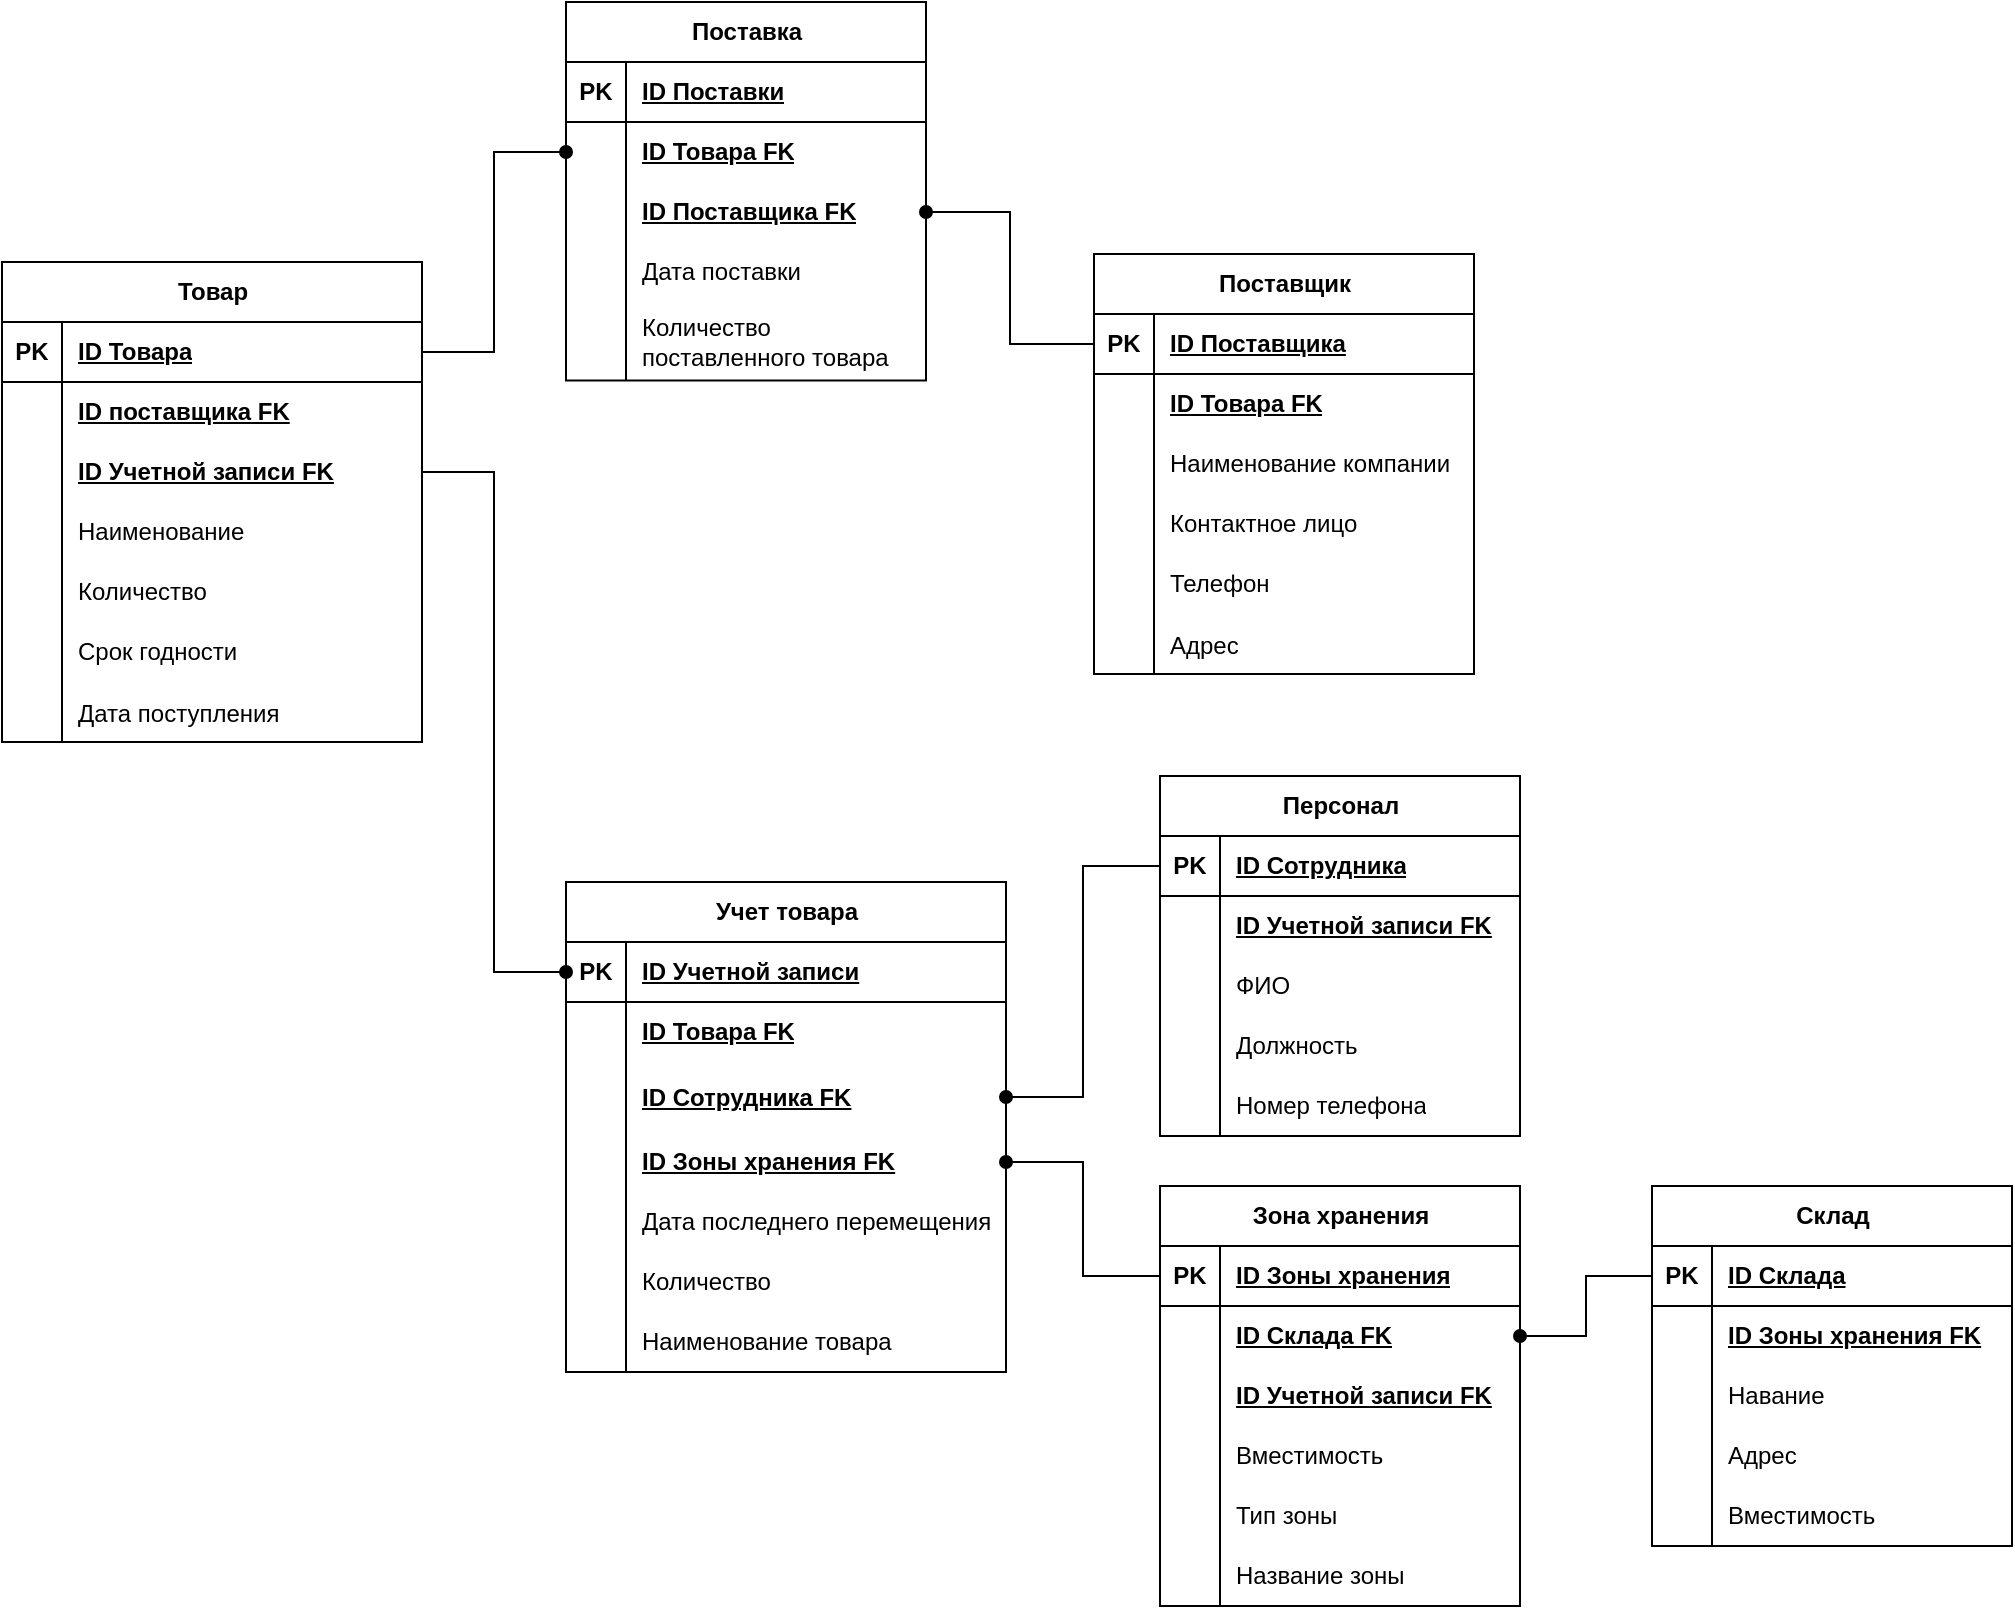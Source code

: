 <mxfile version="26.1.1">
  <diagram id="4rOvTQH0u6BPUnANRalw" name="Страница — 1">
    <mxGraphModel dx="1900" dy="836" grid="0" gridSize="10" guides="1" tooltips="1" connect="1" arrows="1" fold="1" page="0" pageScale="1" pageWidth="827" pageHeight="1169" math="0" shadow="0">
      <root>
        <mxCell id="0" />
        <mxCell id="1" parent="0" />
        <mxCell id="4ze8KFSD8Fl4LCNcnlI2-1" value="Товар" style="shape=table;startSize=30;container=1;collapsible=1;childLayout=tableLayout;fixedRows=1;rowLines=0;fontStyle=1;align=center;resizeLast=1;html=1;" parent="1" vertex="1">
          <mxGeometry x="-80" y="260" width="210" height="240" as="geometry">
            <mxRectangle x="80" y="290" width="70" height="30" as="alternateBounds" />
          </mxGeometry>
        </mxCell>
        <mxCell id="4ze8KFSD8Fl4LCNcnlI2-2" value="" style="shape=tableRow;horizontal=0;startSize=0;swimlaneHead=0;swimlaneBody=0;fillColor=none;collapsible=0;dropTarget=0;points=[[0,0.5],[1,0.5]];portConstraint=eastwest;top=0;left=0;right=0;bottom=1;" parent="4ze8KFSD8Fl4LCNcnlI2-1" vertex="1">
          <mxGeometry y="30" width="210" height="30" as="geometry" />
        </mxCell>
        <mxCell id="4ze8KFSD8Fl4LCNcnlI2-3" value="PK" style="shape=partialRectangle;connectable=0;fillColor=none;top=0;left=0;bottom=0;right=0;fontStyle=1;overflow=hidden;whiteSpace=wrap;html=1;" parent="4ze8KFSD8Fl4LCNcnlI2-2" vertex="1">
          <mxGeometry width="30" height="30" as="geometry">
            <mxRectangle width="30" height="30" as="alternateBounds" />
          </mxGeometry>
        </mxCell>
        <mxCell id="4ze8KFSD8Fl4LCNcnlI2-4" value="ID Товара" style="shape=partialRectangle;connectable=0;fillColor=none;top=0;left=0;bottom=0;right=0;align=left;spacingLeft=6;fontStyle=5;overflow=hidden;whiteSpace=wrap;html=1;" parent="4ze8KFSD8Fl4LCNcnlI2-2" vertex="1">
          <mxGeometry x="30" width="180" height="30" as="geometry">
            <mxRectangle width="180" height="30" as="alternateBounds" />
          </mxGeometry>
        </mxCell>
        <mxCell id="4ze8KFSD8Fl4LCNcnlI2-24" value="" style="shape=tableRow;horizontal=0;startSize=0;swimlaneHead=0;swimlaneBody=0;fillColor=none;collapsible=0;dropTarget=0;points=[[0,0.5],[1,0.5]];portConstraint=eastwest;top=0;left=0;right=0;bottom=0;" parent="4ze8KFSD8Fl4LCNcnlI2-1" vertex="1">
          <mxGeometry y="60" width="210" height="30" as="geometry" />
        </mxCell>
        <mxCell id="4ze8KFSD8Fl4LCNcnlI2-25" value="" style="shape=partialRectangle;connectable=0;fillColor=none;top=0;left=0;bottom=0;right=0;fontStyle=0;overflow=hidden;whiteSpace=wrap;html=1;" parent="4ze8KFSD8Fl4LCNcnlI2-24" vertex="1">
          <mxGeometry width="30" height="30" as="geometry">
            <mxRectangle width="30" height="30" as="alternateBounds" />
          </mxGeometry>
        </mxCell>
        <mxCell id="4ze8KFSD8Fl4LCNcnlI2-26" value="&lt;b&gt;&lt;u&gt;ID поставщика FK&lt;/u&gt;&lt;/b&gt;" style="shape=partialRectangle;connectable=0;fillColor=none;top=0;left=0;bottom=0;right=0;align=left;spacingLeft=6;fontStyle=0;overflow=hidden;whiteSpace=wrap;html=1;" parent="4ze8KFSD8Fl4LCNcnlI2-24" vertex="1">
          <mxGeometry x="30" width="180" height="30" as="geometry">
            <mxRectangle width="180" height="30" as="alternateBounds" />
          </mxGeometry>
        </mxCell>
        <mxCell id="4ze8KFSD8Fl4LCNcnlI2-56" value="" style="shape=tableRow;horizontal=0;startSize=0;swimlaneHead=0;swimlaneBody=0;fillColor=none;collapsible=0;dropTarget=0;points=[[0,0.5],[1,0.5]];portConstraint=eastwest;top=0;left=0;right=0;bottom=0;" parent="4ze8KFSD8Fl4LCNcnlI2-1" vertex="1">
          <mxGeometry y="90" width="210" height="30" as="geometry" />
        </mxCell>
        <mxCell id="4ze8KFSD8Fl4LCNcnlI2-57" value="" style="shape=partialRectangle;connectable=0;fillColor=none;top=0;left=0;bottom=0;right=0;fontStyle=0;overflow=hidden;whiteSpace=wrap;html=1;" parent="4ze8KFSD8Fl4LCNcnlI2-56" vertex="1">
          <mxGeometry width="30" height="30" as="geometry">
            <mxRectangle width="30" height="30" as="alternateBounds" />
          </mxGeometry>
        </mxCell>
        <mxCell id="4ze8KFSD8Fl4LCNcnlI2-58" value="&lt;b&gt;&lt;u&gt;ID Учетной записи FK&lt;/u&gt;&lt;/b&gt;" style="shape=partialRectangle;connectable=0;fillColor=none;top=0;left=0;bottom=0;right=0;align=left;spacingLeft=6;fontStyle=0;overflow=hidden;whiteSpace=wrap;html=1;" parent="4ze8KFSD8Fl4LCNcnlI2-56" vertex="1">
          <mxGeometry x="30" width="180" height="30" as="geometry">
            <mxRectangle width="180" height="30" as="alternateBounds" />
          </mxGeometry>
        </mxCell>
        <mxCell id="4ze8KFSD8Fl4LCNcnlI2-5" value="" style="shape=tableRow;horizontal=0;startSize=0;swimlaneHead=0;swimlaneBody=0;fillColor=none;collapsible=0;dropTarget=0;points=[[0,0.5],[1,0.5]];portConstraint=eastwest;top=0;left=0;right=0;bottom=0;" parent="4ze8KFSD8Fl4LCNcnlI2-1" vertex="1">
          <mxGeometry y="120" width="210" height="30" as="geometry" />
        </mxCell>
        <mxCell id="4ze8KFSD8Fl4LCNcnlI2-6" value="" style="shape=partialRectangle;connectable=0;fillColor=none;top=0;left=0;bottom=0;right=0;editable=1;overflow=hidden;whiteSpace=wrap;html=1;" parent="4ze8KFSD8Fl4LCNcnlI2-5" vertex="1">
          <mxGeometry width="30" height="30" as="geometry">
            <mxRectangle width="30" height="30" as="alternateBounds" />
          </mxGeometry>
        </mxCell>
        <mxCell id="4ze8KFSD8Fl4LCNcnlI2-7" value="Наименование" style="shape=partialRectangle;connectable=0;fillColor=none;top=0;left=0;bottom=0;right=0;align=left;spacingLeft=6;overflow=hidden;whiteSpace=wrap;html=1;" parent="4ze8KFSD8Fl4LCNcnlI2-5" vertex="1">
          <mxGeometry x="30" width="180" height="30" as="geometry">
            <mxRectangle width="180" height="30" as="alternateBounds" />
          </mxGeometry>
        </mxCell>
        <mxCell id="4ze8KFSD8Fl4LCNcnlI2-8" value="" style="shape=tableRow;horizontal=0;startSize=0;swimlaneHead=0;swimlaneBody=0;fillColor=none;collapsible=0;dropTarget=0;points=[[0,0.5],[1,0.5]];portConstraint=eastwest;top=0;left=0;right=0;bottom=0;" parent="4ze8KFSD8Fl4LCNcnlI2-1" vertex="1">
          <mxGeometry y="150" width="210" height="30" as="geometry" />
        </mxCell>
        <mxCell id="4ze8KFSD8Fl4LCNcnlI2-9" value="" style="shape=partialRectangle;connectable=0;fillColor=none;top=0;left=0;bottom=0;right=0;editable=1;overflow=hidden;whiteSpace=wrap;html=1;" parent="4ze8KFSD8Fl4LCNcnlI2-8" vertex="1">
          <mxGeometry width="30" height="30" as="geometry">
            <mxRectangle width="30" height="30" as="alternateBounds" />
          </mxGeometry>
        </mxCell>
        <mxCell id="4ze8KFSD8Fl4LCNcnlI2-10" value="Количество" style="shape=partialRectangle;connectable=0;fillColor=none;top=0;left=0;bottom=0;right=0;align=left;spacingLeft=6;overflow=hidden;whiteSpace=wrap;html=1;" parent="4ze8KFSD8Fl4LCNcnlI2-8" vertex="1">
          <mxGeometry x="30" width="180" height="30" as="geometry">
            <mxRectangle width="180" height="30" as="alternateBounds" />
          </mxGeometry>
        </mxCell>
        <mxCell id="4ze8KFSD8Fl4LCNcnlI2-11" value="" style="shape=tableRow;horizontal=0;startSize=0;swimlaneHead=0;swimlaneBody=0;fillColor=none;collapsible=0;dropTarget=0;points=[[0,0.5],[1,0.5]];portConstraint=eastwest;top=0;left=0;right=0;bottom=0;" parent="4ze8KFSD8Fl4LCNcnlI2-1" vertex="1">
          <mxGeometry y="180" width="210" height="30" as="geometry" />
        </mxCell>
        <mxCell id="4ze8KFSD8Fl4LCNcnlI2-12" value="" style="shape=partialRectangle;connectable=0;fillColor=none;top=0;left=0;bottom=0;right=0;editable=1;overflow=hidden;whiteSpace=wrap;html=1;" parent="4ze8KFSD8Fl4LCNcnlI2-11" vertex="1">
          <mxGeometry width="30" height="30" as="geometry">
            <mxRectangle width="30" height="30" as="alternateBounds" />
          </mxGeometry>
        </mxCell>
        <mxCell id="4ze8KFSD8Fl4LCNcnlI2-13" value="Срок годности" style="shape=partialRectangle;connectable=0;fillColor=none;top=0;left=0;bottom=0;right=0;align=left;spacingLeft=6;overflow=hidden;whiteSpace=wrap;html=1;" parent="4ze8KFSD8Fl4LCNcnlI2-11" vertex="1">
          <mxGeometry x="30" width="180" height="30" as="geometry">
            <mxRectangle width="180" height="30" as="alternateBounds" />
          </mxGeometry>
        </mxCell>
        <mxCell id="4ze8KFSD8Fl4LCNcnlI2-15" value="" style="shape=tableRow;horizontal=0;startSize=0;swimlaneHead=0;swimlaneBody=0;fillColor=none;collapsible=0;dropTarget=0;points=[[0,0.5],[1,0.5]];portConstraint=eastwest;top=0;left=0;right=0;bottom=0;" parent="4ze8KFSD8Fl4LCNcnlI2-1" vertex="1">
          <mxGeometry y="210" width="210" height="30" as="geometry" />
        </mxCell>
        <mxCell id="4ze8KFSD8Fl4LCNcnlI2-16" value="" style="shape=partialRectangle;connectable=0;fillColor=none;top=0;left=0;bottom=0;right=0;editable=1;overflow=hidden;" parent="4ze8KFSD8Fl4LCNcnlI2-15" vertex="1">
          <mxGeometry width="30" height="30" as="geometry">
            <mxRectangle width="30" height="30" as="alternateBounds" />
          </mxGeometry>
        </mxCell>
        <mxCell id="4ze8KFSD8Fl4LCNcnlI2-17" value="Дата поступления" style="shape=partialRectangle;connectable=0;fillColor=none;top=0;left=0;bottom=0;right=0;align=left;spacingLeft=6;overflow=hidden;" parent="4ze8KFSD8Fl4LCNcnlI2-15" vertex="1">
          <mxGeometry x="30" width="180" height="30" as="geometry">
            <mxRectangle width="180" height="30" as="alternateBounds" />
          </mxGeometry>
        </mxCell>
        <mxCell id="4ze8KFSD8Fl4LCNcnlI2-27" value="Поставщик" style="shape=table;startSize=30;container=1;collapsible=1;childLayout=tableLayout;fixedRows=1;rowLines=0;fontStyle=1;align=center;resizeLast=1;html=1;" parent="1" vertex="1">
          <mxGeometry x="466" y="256" width="190" height="210" as="geometry" />
        </mxCell>
        <mxCell id="4ze8KFSD8Fl4LCNcnlI2-28" value="" style="shape=tableRow;horizontal=0;startSize=0;swimlaneHead=0;swimlaneBody=0;fillColor=none;collapsible=0;dropTarget=0;points=[[0,0.5],[1,0.5]];portConstraint=eastwest;top=0;left=0;right=0;bottom=1;" parent="4ze8KFSD8Fl4LCNcnlI2-27" vertex="1">
          <mxGeometry y="30" width="190" height="30" as="geometry" />
        </mxCell>
        <mxCell id="4ze8KFSD8Fl4LCNcnlI2-29" value="PK" style="shape=partialRectangle;connectable=0;fillColor=none;top=0;left=0;bottom=0;right=0;fontStyle=1;overflow=hidden;whiteSpace=wrap;html=1;" parent="4ze8KFSD8Fl4LCNcnlI2-28" vertex="1">
          <mxGeometry width="30" height="30" as="geometry">
            <mxRectangle width="30" height="30" as="alternateBounds" />
          </mxGeometry>
        </mxCell>
        <mxCell id="4ze8KFSD8Fl4LCNcnlI2-30" value="ID Поставщика" style="shape=partialRectangle;connectable=0;fillColor=none;top=0;left=0;bottom=0;right=0;align=left;spacingLeft=6;fontStyle=5;overflow=hidden;whiteSpace=wrap;html=1;" parent="4ze8KFSD8Fl4LCNcnlI2-28" vertex="1">
          <mxGeometry x="30" width="160" height="30" as="geometry">
            <mxRectangle width="160" height="30" as="alternateBounds" />
          </mxGeometry>
        </mxCell>
        <mxCell id="4ze8KFSD8Fl4LCNcnlI2-59" value="" style="shape=tableRow;horizontal=0;startSize=0;swimlaneHead=0;swimlaneBody=0;fillColor=none;collapsible=0;dropTarget=0;points=[[0,0.5],[1,0.5]];portConstraint=eastwest;top=0;left=0;right=0;bottom=0;" parent="4ze8KFSD8Fl4LCNcnlI2-27" vertex="1">
          <mxGeometry y="60" width="190" height="30" as="geometry" />
        </mxCell>
        <mxCell id="4ze8KFSD8Fl4LCNcnlI2-60" value="" style="shape=partialRectangle;connectable=0;fillColor=none;top=0;left=0;bottom=0;right=0;fontStyle=0;overflow=hidden;whiteSpace=wrap;html=1;" parent="4ze8KFSD8Fl4LCNcnlI2-59" vertex="1">
          <mxGeometry width="30" height="30" as="geometry">
            <mxRectangle width="30" height="30" as="alternateBounds" />
          </mxGeometry>
        </mxCell>
        <mxCell id="4ze8KFSD8Fl4LCNcnlI2-61" value="&lt;b&gt;&lt;u&gt;ID Товара&amp;nbsp;FK&lt;/u&gt;&lt;/b&gt;" style="shape=partialRectangle;connectable=0;fillColor=none;top=0;left=0;bottom=0;right=0;align=left;spacingLeft=6;fontStyle=0;overflow=hidden;whiteSpace=wrap;html=1;" parent="4ze8KFSD8Fl4LCNcnlI2-59" vertex="1">
          <mxGeometry x="30" width="160" height="30" as="geometry">
            <mxRectangle width="160" height="30" as="alternateBounds" />
          </mxGeometry>
        </mxCell>
        <mxCell id="4ze8KFSD8Fl4LCNcnlI2-31" value="" style="shape=tableRow;horizontal=0;startSize=0;swimlaneHead=0;swimlaneBody=0;fillColor=none;collapsible=0;dropTarget=0;points=[[0,0.5],[1,0.5]];portConstraint=eastwest;top=0;left=0;right=0;bottom=0;" parent="4ze8KFSD8Fl4LCNcnlI2-27" vertex="1">
          <mxGeometry y="90" width="190" height="30" as="geometry" />
        </mxCell>
        <mxCell id="4ze8KFSD8Fl4LCNcnlI2-32" value="" style="shape=partialRectangle;connectable=0;fillColor=none;top=0;left=0;bottom=0;right=0;editable=1;overflow=hidden;whiteSpace=wrap;html=1;" parent="4ze8KFSD8Fl4LCNcnlI2-31" vertex="1">
          <mxGeometry width="30" height="30" as="geometry">
            <mxRectangle width="30" height="30" as="alternateBounds" />
          </mxGeometry>
        </mxCell>
        <mxCell id="4ze8KFSD8Fl4LCNcnlI2-33" value="Наименование компании" style="shape=partialRectangle;connectable=0;fillColor=none;top=0;left=0;bottom=0;right=0;align=left;spacingLeft=6;overflow=hidden;whiteSpace=wrap;html=1;" parent="4ze8KFSD8Fl4LCNcnlI2-31" vertex="1">
          <mxGeometry x="30" width="160" height="30" as="geometry">
            <mxRectangle width="160" height="30" as="alternateBounds" />
          </mxGeometry>
        </mxCell>
        <mxCell id="4ze8KFSD8Fl4LCNcnlI2-34" value="" style="shape=tableRow;horizontal=0;startSize=0;swimlaneHead=0;swimlaneBody=0;fillColor=none;collapsible=0;dropTarget=0;points=[[0,0.5],[1,0.5]];portConstraint=eastwest;top=0;left=0;right=0;bottom=0;" parent="4ze8KFSD8Fl4LCNcnlI2-27" vertex="1">
          <mxGeometry y="120" width="190" height="30" as="geometry" />
        </mxCell>
        <mxCell id="4ze8KFSD8Fl4LCNcnlI2-35" value="" style="shape=partialRectangle;connectable=0;fillColor=none;top=0;left=0;bottom=0;right=0;editable=1;overflow=hidden;whiteSpace=wrap;html=1;" parent="4ze8KFSD8Fl4LCNcnlI2-34" vertex="1">
          <mxGeometry width="30" height="30" as="geometry">
            <mxRectangle width="30" height="30" as="alternateBounds" />
          </mxGeometry>
        </mxCell>
        <mxCell id="4ze8KFSD8Fl4LCNcnlI2-36" value="Контактное лицо" style="shape=partialRectangle;connectable=0;fillColor=none;top=0;left=0;bottom=0;right=0;align=left;spacingLeft=6;overflow=hidden;whiteSpace=wrap;html=1;" parent="4ze8KFSD8Fl4LCNcnlI2-34" vertex="1">
          <mxGeometry x="30" width="160" height="30" as="geometry">
            <mxRectangle width="160" height="30" as="alternateBounds" />
          </mxGeometry>
        </mxCell>
        <mxCell id="4ze8KFSD8Fl4LCNcnlI2-37" value="" style="shape=tableRow;horizontal=0;startSize=0;swimlaneHead=0;swimlaneBody=0;fillColor=none;collapsible=0;dropTarget=0;points=[[0,0.5],[1,0.5]];portConstraint=eastwest;top=0;left=0;right=0;bottom=0;" parent="4ze8KFSD8Fl4LCNcnlI2-27" vertex="1">
          <mxGeometry y="150" width="190" height="30" as="geometry" />
        </mxCell>
        <mxCell id="4ze8KFSD8Fl4LCNcnlI2-38" value="" style="shape=partialRectangle;connectable=0;fillColor=none;top=0;left=0;bottom=0;right=0;editable=1;overflow=hidden;whiteSpace=wrap;html=1;" parent="4ze8KFSD8Fl4LCNcnlI2-37" vertex="1">
          <mxGeometry width="30" height="30" as="geometry">
            <mxRectangle width="30" height="30" as="alternateBounds" />
          </mxGeometry>
        </mxCell>
        <mxCell id="4ze8KFSD8Fl4LCNcnlI2-39" value="Телефон" style="shape=partialRectangle;connectable=0;fillColor=none;top=0;left=0;bottom=0;right=0;align=left;spacingLeft=6;overflow=hidden;whiteSpace=wrap;html=1;" parent="4ze8KFSD8Fl4LCNcnlI2-37" vertex="1">
          <mxGeometry x="30" width="160" height="30" as="geometry">
            <mxRectangle width="160" height="30" as="alternateBounds" />
          </mxGeometry>
        </mxCell>
        <mxCell id="4ze8KFSD8Fl4LCNcnlI2-40" value="" style="shape=tableRow;horizontal=0;startSize=0;swimlaneHead=0;swimlaneBody=0;fillColor=none;collapsible=0;dropTarget=0;points=[[0,0.5],[1,0.5]];portConstraint=eastwest;top=0;left=0;right=0;bottom=0;" parent="4ze8KFSD8Fl4LCNcnlI2-27" vertex="1">
          <mxGeometry y="180" width="190" height="30" as="geometry" />
        </mxCell>
        <mxCell id="4ze8KFSD8Fl4LCNcnlI2-41" value="" style="shape=partialRectangle;connectable=0;fillColor=none;top=0;left=0;bottom=0;right=0;editable=1;overflow=hidden;" parent="4ze8KFSD8Fl4LCNcnlI2-40" vertex="1">
          <mxGeometry width="30" height="30" as="geometry">
            <mxRectangle width="30" height="30" as="alternateBounds" />
          </mxGeometry>
        </mxCell>
        <mxCell id="4ze8KFSD8Fl4LCNcnlI2-42" value="Адрес" style="shape=partialRectangle;connectable=0;fillColor=none;top=0;left=0;bottom=0;right=0;align=left;spacingLeft=6;overflow=hidden;" parent="4ze8KFSD8Fl4LCNcnlI2-40" vertex="1">
          <mxGeometry x="30" width="160" height="30" as="geometry">
            <mxRectangle width="160" height="30" as="alternateBounds" />
          </mxGeometry>
        </mxCell>
        <mxCell id="4ze8KFSD8Fl4LCNcnlI2-43" value="Учет товара" style="shape=table;startSize=30;container=1;collapsible=1;childLayout=tableLayout;fixedRows=1;rowLines=0;fontStyle=1;align=center;resizeLast=1;html=1;" parent="1" vertex="1">
          <mxGeometry x="202" y="570" width="220" height="245" as="geometry" />
        </mxCell>
        <mxCell id="4ze8KFSD8Fl4LCNcnlI2-44" value="" style="shape=tableRow;horizontal=0;startSize=0;swimlaneHead=0;swimlaneBody=0;fillColor=none;collapsible=0;dropTarget=0;points=[[0,0.5],[1,0.5]];portConstraint=eastwest;top=0;left=0;right=0;bottom=1;" parent="4ze8KFSD8Fl4LCNcnlI2-43" vertex="1">
          <mxGeometry y="30" width="220" height="30" as="geometry" />
        </mxCell>
        <mxCell id="4ze8KFSD8Fl4LCNcnlI2-45" value="PK" style="shape=partialRectangle;connectable=0;fillColor=none;top=0;left=0;bottom=0;right=0;fontStyle=1;overflow=hidden;whiteSpace=wrap;html=1;" parent="4ze8KFSD8Fl4LCNcnlI2-44" vertex="1">
          <mxGeometry width="30" height="30" as="geometry">
            <mxRectangle width="30" height="30" as="alternateBounds" />
          </mxGeometry>
        </mxCell>
        <mxCell id="4ze8KFSD8Fl4LCNcnlI2-46" value="ID Учетной записи" style="shape=partialRectangle;connectable=0;fillColor=none;top=0;left=0;bottom=0;right=0;align=left;spacingLeft=6;fontStyle=5;overflow=hidden;whiteSpace=wrap;html=1;" parent="4ze8KFSD8Fl4LCNcnlI2-44" vertex="1">
          <mxGeometry x="30" width="190" height="30" as="geometry">
            <mxRectangle width="190" height="30" as="alternateBounds" />
          </mxGeometry>
        </mxCell>
        <mxCell id="4ze8KFSD8Fl4LCNcnlI2-62" value="" style="shape=tableRow;horizontal=0;startSize=0;swimlaneHead=0;swimlaneBody=0;fillColor=none;collapsible=0;dropTarget=0;points=[[0,0.5],[1,0.5]];portConstraint=eastwest;top=0;left=0;right=0;bottom=0;" parent="4ze8KFSD8Fl4LCNcnlI2-43" vertex="1">
          <mxGeometry y="60" width="220" height="30" as="geometry" />
        </mxCell>
        <mxCell id="4ze8KFSD8Fl4LCNcnlI2-63" value="" style="shape=partialRectangle;connectable=0;fillColor=none;top=0;left=0;bottom=0;right=0;fontStyle=0;overflow=hidden;whiteSpace=wrap;html=1;" parent="4ze8KFSD8Fl4LCNcnlI2-62" vertex="1">
          <mxGeometry width="30" height="30" as="geometry">
            <mxRectangle width="30" height="30" as="alternateBounds" />
          </mxGeometry>
        </mxCell>
        <mxCell id="4ze8KFSD8Fl4LCNcnlI2-64" value="&lt;b&gt;&lt;u&gt;ID Товара&amp;nbsp;FK&lt;/u&gt;&lt;/b&gt;" style="shape=partialRectangle;connectable=0;fillColor=none;top=0;left=0;bottom=0;right=0;align=left;spacingLeft=6;fontStyle=0;overflow=hidden;whiteSpace=wrap;html=1;" parent="4ze8KFSD8Fl4LCNcnlI2-62" vertex="1">
          <mxGeometry x="30" width="190" height="30" as="geometry">
            <mxRectangle width="190" height="30" as="alternateBounds" />
          </mxGeometry>
        </mxCell>
        <mxCell id="4ze8KFSD8Fl4LCNcnlI2-65" value="" style="shape=tableRow;horizontal=0;startSize=0;swimlaneHead=0;swimlaneBody=0;fillColor=none;collapsible=0;dropTarget=0;points=[[0,0.5],[1,0.5]];portConstraint=eastwest;top=0;left=0;right=0;bottom=0;" parent="4ze8KFSD8Fl4LCNcnlI2-43" vertex="1">
          <mxGeometry y="90" width="220" height="35" as="geometry" />
        </mxCell>
        <mxCell id="4ze8KFSD8Fl4LCNcnlI2-66" value="" style="shape=partialRectangle;connectable=0;fillColor=none;top=0;left=0;bottom=0;right=0;fontStyle=0;overflow=hidden;whiteSpace=wrap;html=1;" parent="4ze8KFSD8Fl4LCNcnlI2-65" vertex="1">
          <mxGeometry width="30" height="35" as="geometry">
            <mxRectangle width="30" height="35" as="alternateBounds" />
          </mxGeometry>
        </mxCell>
        <mxCell id="4ze8KFSD8Fl4LCNcnlI2-67" value="&lt;b&gt;&lt;u&gt;ID Сотрудника&amp;nbsp;FK&lt;/u&gt;&lt;/b&gt;" style="shape=partialRectangle;connectable=0;fillColor=none;top=0;left=0;bottom=0;right=0;align=left;spacingLeft=6;fontStyle=0;overflow=hidden;whiteSpace=wrap;html=1;" parent="4ze8KFSD8Fl4LCNcnlI2-65" vertex="1">
          <mxGeometry x="30" width="190" height="35" as="geometry">
            <mxRectangle width="190" height="35" as="alternateBounds" />
          </mxGeometry>
        </mxCell>
        <mxCell id="4ze8KFSD8Fl4LCNcnlI2-68" value="" style="shape=tableRow;horizontal=0;startSize=0;swimlaneHead=0;swimlaneBody=0;fillColor=none;collapsible=0;dropTarget=0;points=[[0,0.5],[1,0.5]];portConstraint=eastwest;top=0;left=0;right=0;bottom=0;" parent="4ze8KFSD8Fl4LCNcnlI2-43" vertex="1">
          <mxGeometry y="125" width="220" height="30" as="geometry" />
        </mxCell>
        <mxCell id="4ze8KFSD8Fl4LCNcnlI2-69" value="" style="shape=partialRectangle;connectable=0;fillColor=none;top=0;left=0;bottom=0;right=0;fontStyle=0;overflow=hidden;whiteSpace=wrap;html=1;" parent="4ze8KFSD8Fl4LCNcnlI2-68" vertex="1">
          <mxGeometry width="30" height="30" as="geometry">
            <mxRectangle width="30" height="30" as="alternateBounds" />
          </mxGeometry>
        </mxCell>
        <mxCell id="4ze8KFSD8Fl4LCNcnlI2-70" value="&lt;b&gt;&lt;u&gt;ID Зоны хранения&amp;nbsp;FK&lt;/u&gt;&lt;/b&gt;" style="shape=partialRectangle;connectable=0;fillColor=none;top=0;left=0;bottom=0;right=0;align=left;spacingLeft=6;fontStyle=0;overflow=hidden;whiteSpace=wrap;html=1;" parent="4ze8KFSD8Fl4LCNcnlI2-68" vertex="1">
          <mxGeometry x="30" width="190" height="30" as="geometry">
            <mxRectangle width="190" height="30" as="alternateBounds" />
          </mxGeometry>
        </mxCell>
        <mxCell id="4ze8KFSD8Fl4LCNcnlI2-47" value="" style="shape=tableRow;horizontal=0;startSize=0;swimlaneHead=0;swimlaneBody=0;fillColor=none;collapsible=0;dropTarget=0;points=[[0,0.5],[1,0.5]];portConstraint=eastwest;top=0;left=0;right=0;bottom=0;" parent="4ze8KFSD8Fl4LCNcnlI2-43" vertex="1">
          <mxGeometry y="155" width="220" height="30" as="geometry" />
        </mxCell>
        <mxCell id="4ze8KFSD8Fl4LCNcnlI2-48" value="" style="shape=partialRectangle;connectable=0;fillColor=none;top=0;left=0;bottom=0;right=0;editable=1;overflow=hidden;whiteSpace=wrap;html=1;" parent="4ze8KFSD8Fl4LCNcnlI2-47" vertex="1">
          <mxGeometry width="30" height="30" as="geometry">
            <mxRectangle width="30" height="30" as="alternateBounds" />
          </mxGeometry>
        </mxCell>
        <mxCell id="4ze8KFSD8Fl4LCNcnlI2-49" value="Дата последнего перемещения" style="shape=partialRectangle;connectable=0;fillColor=none;top=0;left=0;bottom=0;right=0;align=left;spacingLeft=6;overflow=hidden;whiteSpace=wrap;html=1;" parent="4ze8KFSD8Fl4LCNcnlI2-47" vertex="1">
          <mxGeometry x="30" width="190" height="30" as="geometry">
            <mxRectangle width="190" height="30" as="alternateBounds" />
          </mxGeometry>
        </mxCell>
        <mxCell id="4ze8KFSD8Fl4LCNcnlI2-50" value="" style="shape=tableRow;horizontal=0;startSize=0;swimlaneHead=0;swimlaneBody=0;fillColor=none;collapsible=0;dropTarget=0;points=[[0,0.5],[1,0.5]];portConstraint=eastwest;top=0;left=0;right=0;bottom=0;" parent="4ze8KFSD8Fl4LCNcnlI2-43" vertex="1">
          <mxGeometry y="185" width="220" height="30" as="geometry" />
        </mxCell>
        <mxCell id="4ze8KFSD8Fl4LCNcnlI2-51" value="" style="shape=partialRectangle;connectable=0;fillColor=none;top=0;left=0;bottom=0;right=0;editable=1;overflow=hidden;whiteSpace=wrap;html=1;" parent="4ze8KFSD8Fl4LCNcnlI2-50" vertex="1">
          <mxGeometry width="30" height="30" as="geometry">
            <mxRectangle width="30" height="30" as="alternateBounds" />
          </mxGeometry>
        </mxCell>
        <mxCell id="4ze8KFSD8Fl4LCNcnlI2-52" value="Количество" style="shape=partialRectangle;connectable=0;fillColor=none;top=0;left=0;bottom=0;right=0;align=left;spacingLeft=6;overflow=hidden;whiteSpace=wrap;html=1;" parent="4ze8KFSD8Fl4LCNcnlI2-50" vertex="1">
          <mxGeometry x="30" width="190" height="30" as="geometry">
            <mxRectangle width="190" height="30" as="alternateBounds" />
          </mxGeometry>
        </mxCell>
        <mxCell id="4ze8KFSD8Fl4LCNcnlI2-53" value="" style="shape=tableRow;horizontal=0;startSize=0;swimlaneHead=0;swimlaneBody=0;fillColor=none;collapsible=0;dropTarget=0;points=[[0,0.5],[1,0.5]];portConstraint=eastwest;top=0;left=0;right=0;bottom=0;" parent="4ze8KFSD8Fl4LCNcnlI2-43" vertex="1">
          <mxGeometry y="215" width="220" height="30" as="geometry" />
        </mxCell>
        <mxCell id="4ze8KFSD8Fl4LCNcnlI2-54" value="" style="shape=partialRectangle;connectable=0;fillColor=none;top=0;left=0;bottom=0;right=0;editable=1;overflow=hidden;whiteSpace=wrap;html=1;" parent="4ze8KFSD8Fl4LCNcnlI2-53" vertex="1">
          <mxGeometry width="30" height="30" as="geometry">
            <mxRectangle width="30" height="30" as="alternateBounds" />
          </mxGeometry>
        </mxCell>
        <mxCell id="4ze8KFSD8Fl4LCNcnlI2-55" value="Наименование товара" style="shape=partialRectangle;connectable=0;fillColor=none;top=0;left=0;bottom=0;right=0;align=left;spacingLeft=6;overflow=hidden;whiteSpace=wrap;html=1;" parent="4ze8KFSD8Fl4LCNcnlI2-53" vertex="1">
          <mxGeometry x="30" width="190" height="30" as="geometry">
            <mxRectangle width="190" height="30" as="alternateBounds" />
          </mxGeometry>
        </mxCell>
        <mxCell id="4ze8KFSD8Fl4LCNcnlI2-71" value="Персонал" style="shape=table;startSize=30;container=1;collapsible=1;childLayout=tableLayout;fixedRows=1;rowLines=0;fontStyle=1;align=center;resizeLast=1;html=1;" parent="1" vertex="1">
          <mxGeometry x="499" y="517" width="180" height="180" as="geometry" />
        </mxCell>
        <mxCell id="4ze8KFSD8Fl4LCNcnlI2-72" value="" style="shape=tableRow;horizontal=0;startSize=0;swimlaneHead=0;swimlaneBody=0;fillColor=none;collapsible=0;dropTarget=0;points=[[0,0.5],[1,0.5]];portConstraint=eastwest;top=0;left=0;right=0;bottom=1;" parent="4ze8KFSD8Fl4LCNcnlI2-71" vertex="1">
          <mxGeometry y="30" width="180" height="30" as="geometry" />
        </mxCell>
        <mxCell id="4ze8KFSD8Fl4LCNcnlI2-73" value="PK" style="shape=partialRectangle;connectable=0;fillColor=none;top=0;left=0;bottom=0;right=0;fontStyle=1;overflow=hidden;whiteSpace=wrap;html=1;" parent="4ze8KFSD8Fl4LCNcnlI2-72" vertex="1">
          <mxGeometry width="30" height="30" as="geometry">
            <mxRectangle width="30" height="30" as="alternateBounds" />
          </mxGeometry>
        </mxCell>
        <mxCell id="4ze8KFSD8Fl4LCNcnlI2-74" value="ID Сотрудника" style="shape=partialRectangle;connectable=0;fillColor=none;top=0;left=0;bottom=0;right=0;align=left;spacingLeft=6;fontStyle=5;overflow=hidden;whiteSpace=wrap;html=1;" parent="4ze8KFSD8Fl4LCNcnlI2-72" vertex="1">
          <mxGeometry x="30" width="150" height="30" as="geometry">
            <mxRectangle width="150" height="30" as="alternateBounds" />
          </mxGeometry>
        </mxCell>
        <mxCell id="4ze8KFSD8Fl4LCNcnlI2-84" value="" style="shape=tableRow;horizontal=0;startSize=0;swimlaneHead=0;swimlaneBody=0;fillColor=none;collapsible=0;dropTarget=0;points=[[0,0.5],[1,0.5]];portConstraint=eastwest;top=0;left=0;right=0;bottom=0;" parent="4ze8KFSD8Fl4LCNcnlI2-71" vertex="1">
          <mxGeometry y="60" width="180" height="30" as="geometry" />
        </mxCell>
        <mxCell id="4ze8KFSD8Fl4LCNcnlI2-85" value="" style="shape=partialRectangle;connectable=0;fillColor=none;top=0;left=0;bottom=0;right=0;fontStyle=0;overflow=hidden;whiteSpace=wrap;html=1;" parent="4ze8KFSD8Fl4LCNcnlI2-84" vertex="1">
          <mxGeometry width="30" height="30" as="geometry">
            <mxRectangle width="30" height="30" as="alternateBounds" />
          </mxGeometry>
        </mxCell>
        <mxCell id="4ze8KFSD8Fl4LCNcnlI2-86" value="&lt;b&gt;&lt;u&gt;ID Учетной записи&amp;nbsp;FK&lt;/u&gt;&lt;/b&gt;" style="shape=partialRectangle;connectable=0;fillColor=none;top=0;left=0;bottom=0;right=0;align=left;spacingLeft=6;fontStyle=0;overflow=hidden;whiteSpace=wrap;html=1;" parent="4ze8KFSD8Fl4LCNcnlI2-84" vertex="1">
          <mxGeometry x="30" width="150" height="30" as="geometry">
            <mxRectangle width="150" height="30" as="alternateBounds" />
          </mxGeometry>
        </mxCell>
        <mxCell id="4ze8KFSD8Fl4LCNcnlI2-75" value="" style="shape=tableRow;horizontal=0;startSize=0;swimlaneHead=0;swimlaneBody=0;fillColor=none;collapsible=0;dropTarget=0;points=[[0,0.5],[1,0.5]];portConstraint=eastwest;top=0;left=0;right=0;bottom=0;" parent="4ze8KFSD8Fl4LCNcnlI2-71" vertex="1">
          <mxGeometry y="90" width="180" height="30" as="geometry" />
        </mxCell>
        <mxCell id="4ze8KFSD8Fl4LCNcnlI2-76" value="" style="shape=partialRectangle;connectable=0;fillColor=none;top=0;left=0;bottom=0;right=0;editable=1;overflow=hidden;whiteSpace=wrap;html=1;" parent="4ze8KFSD8Fl4LCNcnlI2-75" vertex="1">
          <mxGeometry width="30" height="30" as="geometry">
            <mxRectangle width="30" height="30" as="alternateBounds" />
          </mxGeometry>
        </mxCell>
        <mxCell id="4ze8KFSD8Fl4LCNcnlI2-77" value="ФИО" style="shape=partialRectangle;connectable=0;fillColor=none;top=0;left=0;bottom=0;right=0;align=left;spacingLeft=6;overflow=hidden;whiteSpace=wrap;html=1;" parent="4ze8KFSD8Fl4LCNcnlI2-75" vertex="1">
          <mxGeometry x="30" width="150" height="30" as="geometry">
            <mxRectangle width="150" height="30" as="alternateBounds" />
          </mxGeometry>
        </mxCell>
        <mxCell id="4ze8KFSD8Fl4LCNcnlI2-78" value="" style="shape=tableRow;horizontal=0;startSize=0;swimlaneHead=0;swimlaneBody=0;fillColor=none;collapsible=0;dropTarget=0;points=[[0,0.5],[1,0.5]];portConstraint=eastwest;top=0;left=0;right=0;bottom=0;" parent="4ze8KFSD8Fl4LCNcnlI2-71" vertex="1">
          <mxGeometry y="120" width="180" height="30" as="geometry" />
        </mxCell>
        <mxCell id="4ze8KFSD8Fl4LCNcnlI2-79" value="" style="shape=partialRectangle;connectable=0;fillColor=none;top=0;left=0;bottom=0;right=0;editable=1;overflow=hidden;whiteSpace=wrap;html=1;" parent="4ze8KFSD8Fl4LCNcnlI2-78" vertex="1">
          <mxGeometry width="30" height="30" as="geometry">
            <mxRectangle width="30" height="30" as="alternateBounds" />
          </mxGeometry>
        </mxCell>
        <mxCell id="4ze8KFSD8Fl4LCNcnlI2-80" value="Должность" style="shape=partialRectangle;connectable=0;fillColor=none;top=0;left=0;bottom=0;right=0;align=left;spacingLeft=6;overflow=hidden;whiteSpace=wrap;html=1;" parent="4ze8KFSD8Fl4LCNcnlI2-78" vertex="1">
          <mxGeometry x="30" width="150" height="30" as="geometry">
            <mxRectangle width="150" height="30" as="alternateBounds" />
          </mxGeometry>
        </mxCell>
        <mxCell id="4ze8KFSD8Fl4LCNcnlI2-81" value="" style="shape=tableRow;horizontal=0;startSize=0;swimlaneHead=0;swimlaneBody=0;fillColor=none;collapsible=0;dropTarget=0;points=[[0,0.5],[1,0.5]];portConstraint=eastwest;top=0;left=0;right=0;bottom=0;" parent="4ze8KFSD8Fl4LCNcnlI2-71" vertex="1">
          <mxGeometry y="150" width="180" height="30" as="geometry" />
        </mxCell>
        <mxCell id="4ze8KFSD8Fl4LCNcnlI2-82" value="" style="shape=partialRectangle;connectable=0;fillColor=none;top=0;left=0;bottom=0;right=0;editable=1;overflow=hidden;whiteSpace=wrap;html=1;" parent="4ze8KFSD8Fl4LCNcnlI2-81" vertex="1">
          <mxGeometry width="30" height="30" as="geometry">
            <mxRectangle width="30" height="30" as="alternateBounds" />
          </mxGeometry>
        </mxCell>
        <mxCell id="4ze8KFSD8Fl4LCNcnlI2-83" value="Номер телефона" style="shape=partialRectangle;connectable=0;fillColor=none;top=0;left=0;bottom=0;right=0;align=left;spacingLeft=6;overflow=hidden;whiteSpace=wrap;html=1;" parent="4ze8KFSD8Fl4LCNcnlI2-81" vertex="1">
          <mxGeometry x="30" width="150" height="30" as="geometry">
            <mxRectangle width="150" height="30" as="alternateBounds" />
          </mxGeometry>
        </mxCell>
        <mxCell id="4ze8KFSD8Fl4LCNcnlI2-87" value="Зона хранения" style="shape=table;startSize=30;container=1;collapsible=1;childLayout=tableLayout;fixedRows=1;rowLines=0;fontStyle=1;align=center;resizeLast=1;html=1;" parent="1" vertex="1">
          <mxGeometry x="499" y="722" width="180" height="210" as="geometry" />
        </mxCell>
        <mxCell id="4ze8KFSD8Fl4LCNcnlI2-88" value="" style="shape=tableRow;horizontal=0;startSize=0;swimlaneHead=0;swimlaneBody=0;fillColor=none;collapsible=0;dropTarget=0;points=[[0,0.5],[1,0.5]];portConstraint=eastwest;top=0;left=0;right=0;bottom=1;" parent="4ze8KFSD8Fl4LCNcnlI2-87" vertex="1">
          <mxGeometry y="30" width="180" height="30" as="geometry" />
        </mxCell>
        <mxCell id="4ze8KFSD8Fl4LCNcnlI2-89" value="PK" style="shape=partialRectangle;connectable=0;fillColor=none;top=0;left=0;bottom=0;right=0;fontStyle=1;overflow=hidden;whiteSpace=wrap;html=1;" parent="4ze8KFSD8Fl4LCNcnlI2-88" vertex="1">
          <mxGeometry width="30" height="30" as="geometry">
            <mxRectangle width="30" height="30" as="alternateBounds" />
          </mxGeometry>
        </mxCell>
        <mxCell id="4ze8KFSD8Fl4LCNcnlI2-90" value="ID Зоны хранения" style="shape=partialRectangle;connectable=0;fillColor=none;top=0;left=0;bottom=0;right=0;align=left;spacingLeft=6;fontStyle=5;overflow=hidden;whiteSpace=wrap;html=1;" parent="4ze8KFSD8Fl4LCNcnlI2-88" vertex="1">
          <mxGeometry x="30" width="150" height="30" as="geometry">
            <mxRectangle width="150" height="30" as="alternateBounds" />
          </mxGeometry>
        </mxCell>
        <mxCell id="4ze8KFSD8Fl4LCNcnlI2-155" value="" style="shape=tableRow;horizontal=0;startSize=0;swimlaneHead=0;swimlaneBody=0;fillColor=none;collapsible=0;dropTarget=0;points=[[0,0.5],[1,0.5]];portConstraint=eastwest;top=0;left=0;right=0;bottom=0;" parent="4ze8KFSD8Fl4LCNcnlI2-87" vertex="1">
          <mxGeometry y="60" width="180" height="30" as="geometry" />
        </mxCell>
        <mxCell id="4ze8KFSD8Fl4LCNcnlI2-156" value="" style="shape=partialRectangle;connectable=0;fillColor=none;top=0;left=0;bottom=0;right=0;fontStyle=0;overflow=hidden;whiteSpace=wrap;html=1;" parent="4ze8KFSD8Fl4LCNcnlI2-155" vertex="1">
          <mxGeometry width="30" height="30" as="geometry">
            <mxRectangle width="30" height="30" as="alternateBounds" />
          </mxGeometry>
        </mxCell>
        <mxCell id="4ze8KFSD8Fl4LCNcnlI2-157" value="&lt;b&gt;&lt;u&gt;ID Склада&amp;nbsp;FK&lt;/u&gt;&lt;/b&gt;" style="shape=partialRectangle;connectable=0;fillColor=none;top=0;left=0;bottom=0;right=0;align=left;spacingLeft=6;fontStyle=0;overflow=hidden;whiteSpace=wrap;html=1;" parent="4ze8KFSD8Fl4LCNcnlI2-155" vertex="1">
          <mxGeometry x="30" width="150" height="30" as="geometry">
            <mxRectangle width="150" height="30" as="alternateBounds" />
          </mxGeometry>
        </mxCell>
        <mxCell id="4ze8KFSD8Fl4LCNcnlI2-158" value="" style="shape=tableRow;horizontal=0;startSize=0;swimlaneHead=0;swimlaneBody=0;fillColor=none;collapsible=0;dropTarget=0;points=[[0,0.5],[1,0.5]];portConstraint=eastwest;top=0;left=0;right=0;bottom=0;" parent="4ze8KFSD8Fl4LCNcnlI2-87" vertex="1">
          <mxGeometry y="90" width="180" height="30" as="geometry" />
        </mxCell>
        <mxCell id="4ze8KFSD8Fl4LCNcnlI2-159" value="" style="shape=partialRectangle;connectable=0;fillColor=none;top=0;left=0;bottom=0;right=0;fontStyle=0;overflow=hidden;whiteSpace=wrap;html=1;" parent="4ze8KFSD8Fl4LCNcnlI2-158" vertex="1">
          <mxGeometry width="30" height="30" as="geometry">
            <mxRectangle width="30" height="30" as="alternateBounds" />
          </mxGeometry>
        </mxCell>
        <mxCell id="4ze8KFSD8Fl4LCNcnlI2-160" value="&lt;b&gt;&lt;u&gt;ID Учетной записи&amp;nbsp;FK&lt;/u&gt;&lt;/b&gt;" style="shape=partialRectangle;connectable=0;fillColor=none;top=0;left=0;bottom=0;right=0;align=left;spacingLeft=6;fontStyle=0;overflow=hidden;whiteSpace=wrap;html=1;" parent="4ze8KFSD8Fl4LCNcnlI2-158" vertex="1">
          <mxGeometry x="30" width="150" height="30" as="geometry">
            <mxRectangle width="150" height="30" as="alternateBounds" />
          </mxGeometry>
        </mxCell>
        <mxCell id="4ze8KFSD8Fl4LCNcnlI2-91" value="" style="shape=tableRow;horizontal=0;startSize=0;swimlaneHead=0;swimlaneBody=0;fillColor=none;collapsible=0;dropTarget=0;points=[[0,0.5],[1,0.5]];portConstraint=eastwest;top=0;left=0;right=0;bottom=0;" parent="4ze8KFSD8Fl4LCNcnlI2-87" vertex="1">
          <mxGeometry y="120" width="180" height="30" as="geometry" />
        </mxCell>
        <mxCell id="4ze8KFSD8Fl4LCNcnlI2-92" value="" style="shape=partialRectangle;connectable=0;fillColor=none;top=0;left=0;bottom=0;right=0;editable=1;overflow=hidden;whiteSpace=wrap;html=1;" parent="4ze8KFSD8Fl4LCNcnlI2-91" vertex="1">
          <mxGeometry width="30" height="30" as="geometry">
            <mxRectangle width="30" height="30" as="alternateBounds" />
          </mxGeometry>
        </mxCell>
        <mxCell id="4ze8KFSD8Fl4LCNcnlI2-93" value="Вместимость" style="shape=partialRectangle;connectable=0;fillColor=none;top=0;left=0;bottom=0;right=0;align=left;spacingLeft=6;overflow=hidden;whiteSpace=wrap;html=1;" parent="4ze8KFSD8Fl4LCNcnlI2-91" vertex="1">
          <mxGeometry x="30" width="150" height="30" as="geometry">
            <mxRectangle width="150" height="30" as="alternateBounds" />
          </mxGeometry>
        </mxCell>
        <mxCell id="4ze8KFSD8Fl4LCNcnlI2-94" value="" style="shape=tableRow;horizontal=0;startSize=0;swimlaneHead=0;swimlaneBody=0;fillColor=none;collapsible=0;dropTarget=0;points=[[0,0.5],[1,0.5]];portConstraint=eastwest;top=0;left=0;right=0;bottom=0;" parent="4ze8KFSD8Fl4LCNcnlI2-87" vertex="1">
          <mxGeometry y="150" width="180" height="30" as="geometry" />
        </mxCell>
        <mxCell id="4ze8KFSD8Fl4LCNcnlI2-95" value="" style="shape=partialRectangle;connectable=0;fillColor=none;top=0;left=0;bottom=0;right=0;editable=1;overflow=hidden;whiteSpace=wrap;html=1;" parent="4ze8KFSD8Fl4LCNcnlI2-94" vertex="1">
          <mxGeometry width="30" height="30" as="geometry">
            <mxRectangle width="30" height="30" as="alternateBounds" />
          </mxGeometry>
        </mxCell>
        <mxCell id="4ze8KFSD8Fl4LCNcnlI2-96" value="Тип зоны" style="shape=partialRectangle;connectable=0;fillColor=none;top=0;left=0;bottom=0;right=0;align=left;spacingLeft=6;overflow=hidden;whiteSpace=wrap;html=1;" parent="4ze8KFSD8Fl4LCNcnlI2-94" vertex="1">
          <mxGeometry x="30" width="150" height="30" as="geometry">
            <mxRectangle width="150" height="30" as="alternateBounds" />
          </mxGeometry>
        </mxCell>
        <mxCell id="4ze8KFSD8Fl4LCNcnlI2-97" value="" style="shape=tableRow;horizontal=0;startSize=0;swimlaneHead=0;swimlaneBody=0;fillColor=none;collapsible=0;dropTarget=0;points=[[0,0.5],[1,0.5]];portConstraint=eastwest;top=0;left=0;right=0;bottom=0;" parent="4ze8KFSD8Fl4LCNcnlI2-87" vertex="1">
          <mxGeometry y="180" width="180" height="30" as="geometry" />
        </mxCell>
        <mxCell id="4ze8KFSD8Fl4LCNcnlI2-98" value="" style="shape=partialRectangle;connectable=0;fillColor=none;top=0;left=0;bottom=0;right=0;editable=1;overflow=hidden;whiteSpace=wrap;html=1;" parent="4ze8KFSD8Fl4LCNcnlI2-97" vertex="1">
          <mxGeometry width="30" height="30" as="geometry">
            <mxRectangle width="30" height="30" as="alternateBounds" />
          </mxGeometry>
        </mxCell>
        <mxCell id="4ze8KFSD8Fl4LCNcnlI2-99" value="Название зоны" style="shape=partialRectangle;connectable=0;fillColor=none;top=0;left=0;bottom=0;right=0;align=left;spacingLeft=6;overflow=hidden;whiteSpace=wrap;html=1;" parent="4ze8KFSD8Fl4LCNcnlI2-97" vertex="1">
          <mxGeometry x="30" width="150" height="30" as="geometry">
            <mxRectangle width="150" height="30" as="alternateBounds" />
          </mxGeometry>
        </mxCell>
        <mxCell id="4ze8KFSD8Fl4LCNcnlI2-139" value="Склад" style="shape=table;startSize=30;container=1;collapsible=1;childLayout=tableLayout;fixedRows=1;rowLines=0;fontStyle=1;align=center;resizeLast=1;html=1;" parent="1" vertex="1">
          <mxGeometry x="745" y="722" width="180" height="180" as="geometry" />
        </mxCell>
        <mxCell id="4ze8KFSD8Fl4LCNcnlI2-140" value="" style="shape=tableRow;horizontal=0;startSize=0;swimlaneHead=0;swimlaneBody=0;fillColor=none;collapsible=0;dropTarget=0;points=[[0,0.5],[1,0.5]];portConstraint=eastwest;top=0;left=0;right=0;bottom=1;" parent="4ze8KFSD8Fl4LCNcnlI2-139" vertex="1">
          <mxGeometry y="30" width="180" height="30" as="geometry" />
        </mxCell>
        <mxCell id="4ze8KFSD8Fl4LCNcnlI2-141" value="PK" style="shape=partialRectangle;connectable=0;fillColor=none;top=0;left=0;bottom=0;right=0;fontStyle=1;overflow=hidden;whiteSpace=wrap;html=1;" parent="4ze8KFSD8Fl4LCNcnlI2-140" vertex="1">
          <mxGeometry width="30" height="30" as="geometry">
            <mxRectangle width="30" height="30" as="alternateBounds" />
          </mxGeometry>
        </mxCell>
        <mxCell id="4ze8KFSD8Fl4LCNcnlI2-142" value="ID Склада" style="shape=partialRectangle;connectable=0;fillColor=none;top=0;left=0;bottom=0;right=0;align=left;spacingLeft=6;fontStyle=5;overflow=hidden;whiteSpace=wrap;html=1;" parent="4ze8KFSD8Fl4LCNcnlI2-140" vertex="1">
          <mxGeometry x="30" width="150" height="30" as="geometry">
            <mxRectangle width="150" height="30" as="alternateBounds" />
          </mxGeometry>
        </mxCell>
        <mxCell id="4ze8KFSD8Fl4LCNcnlI2-152" value="" style="shape=tableRow;horizontal=0;startSize=0;swimlaneHead=0;swimlaneBody=0;fillColor=none;collapsible=0;dropTarget=0;points=[[0,0.5],[1,0.5]];portConstraint=eastwest;top=0;left=0;right=0;bottom=0;" parent="4ze8KFSD8Fl4LCNcnlI2-139" vertex="1">
          <mxGeometry y="60" width="180" height="30" as="geometry" />
        </mxCell>
        <mxCell id="4ze8KFSD8Fl4LCNcnlI2-153" value="" style="shape=partialRectangle;connectable=0;fillColor=none;top=0;left=0;bottom=0;right=0;fontStyle=0;overflow=hidden;whiteSpace=wrap;html=1;" parent="4ze8KFSD8Fl4LCNcnlI2-152" vertex="1">
          <mxGeometry width="30" height="30" as="geometry">
            <mxRectangle width="30" height="30" as="alternateBounds" />
          </mxGeometry>
        </mxCell>
        <mxCell id="4ze8KFSD8Fl4LCNcnlI2-154" value="&lt;b&gt;&lt;u&gt;ID Зоны хранения&amp;nbsp;FK&lt;/u&gt;&lt;/b&gt;" style="shape=partialRectangle;connectable=0;fillColor=none;top=0;left=0;bottom=0;right=0;align=left;spacingLeft=6;fontStyle=0;overflow=hidden;whiteSpace=wrap;html=1;" parent="4ze8KFSD8Fl4LCNcnlI2-152" vertex="1">
          <mxGeometry x="30" width="150" height="30" as="geometry">
            <mxRectangle width="150" height="30" as="alternateBounds" />
          </mxGeometry>
        </mxCell>
        <mxCell id="4ze8KFSD8Fl4LCNcnlI2-143" value="" style="shape=tableRow;horizontal=0;startSize=0;swimlaneHead=0;swimlaneBody=0;fillColor=none;collapsible=0;dropTarget=0;points=[[0,0.5],[1,0.5]];portConstraint=eastwest;top=0;left=0;right=0;bottom=0;" parent="4ze8KFSD8Fl4LCNcnlI2-139" vertex="1">
          <mxGeometry y="90" width="180" height="30" as="geometry" />
        </mxCell>
        <mxCell id="4ze8KFSD8Fl4LCNcnlI2-144" value="" style="shape=partialRectangle;connectable=0;fillColor=none;top=0;left=0;bottom=0;right=0;editable=1;overflow=hidden;whiteSpace=wrap;html=1;" parent="4ze8KFSD8Fl4LCNcnlI2-143" vertex="1">
          <mxGeometry width="30" height="30" as="geometry">
            <mxRectangle width="30" height="30" as="alternateBounds" />
          </mxGeometry>
        </mxCell>
        <mxCell id="4ze8KFSD8Fl4LCNcnlI2-145" value="Навание" style="shape=partialRectangle;connectable=0;fillColor=none;top=0;left=0;bottom=0;right=0;align=left;spacingLeft=6;overflow=hidden;whiteSpace=wrap;html=1;" parent="4ze8KFSD8Fl4LCNcnlI2-143" vertex="1">
          <mxGeometry x="30" width="150" height="30" as="geometry">
            <mxRectangle width="150" height="30" as="alternateBounds" />
          </mxGeometry>
        </mxCell>
        <mxCell id="4ze8KFSD8Fl4LCNcnlI2-146" value="" style="shape=tableRow;horizontal=0;startSize=0;swimlaneHead=0;swimlaneBody=0;fillColor=none;collapsible=0;dropTarget=0;points=[[0,0.5],[1,0.5]];portConstraint=eastwest;top=0;left=0;right=0;bottom=0;" parent="4ze8KFSD8Fl4LCNcnlI2-139" vertex="1">
          <mxGeometry y="120" width="180" height="30" as="geometry" />
        </mxCell>
        <mxCell id="4ze8KFSD8Fl4LCNcnlI2-147" value="" style="shape=partialRectangle;connectable=0;fillColor=none;top=0;left=0;bottom=0;right=0;editable=1;overflow=hidden;whiteSpace=wrap;html=1;" parent="4ze8KFSD8Fl4LCNcnlI2-146" vertex="1">
          <mxGeometry width="30" height="30" as="geometry">
            <mxRectangle width="30" height="30" as="alternateBounds" />
          </mxGeometry>
        </mxCell>
        <mxCell id="4ze8KFSD8Fl4LCNcnlI2-148" value="Адрес" style="shape=partialRectangle;connectable=0;fillColor=none;top=0;left=0;bottom=0;right=0;align=left;spacingLeft=6;overflow=hidden;whiteSpace=wrap;html=1;" parent="4ze8KFSD8Fl4LCNcnlI2-146" vertex="1">
          <mxGeometry x="30" width="150" height="30" as="geometry">
            <mxRectangle width="150" height="30" as="alternateBounds" />
          </mxGeometry>
        </mxCell>
        <mxCell id="4ze8KFSD8Fl4LCNcnlI2-149" value="" style="shape=tableRow;horizontal=0;startSize=0;swimlaneHead=0;swimlaneBody=0;fillColor=none;collapsible=0;dropTarget=0;points=[[0,0.5],[1,0.5]];portConstraint=eastwest;top=0;left=0;right=0;bottom=0;" parent="4ze8KFSD8Fl4LCNcnlI2-139" vertex="1">
          <mxGeometry y="150" width="180" height="30" as="geometry" />
        </mxCell>
        <mxCell id="4ze8KFSD8Fl4LCNcnlI2-150" value="" style="shape=partialRectangle;connectable=0;fillColor=none;top=0;left=0;bottom=0;right=0;editable=1;overflow=hidden;whiteSpace=wrap;html=1;" parent="4ze8KFSD8Fl4LCNcnlI2-149" vertex="1">
          <mxGeometry width="30" height="30" as="geometry">
            <mxRectangle width="30" height="30" as="alternateBounds" />
          </mxGeometry>
        </mxCell>
        <mxCell id="4ze8KFSD8Fl4LCNcnlI2-151" value="Вместимость" style="shape=partialRectangle;connectable=0;fillColor=none;top=0;left=0;bottom=0;right=0;align=left;spacingLeft=6;overflow=hidden;whiteSpace=wrap;html=1;" parent="4ze8KFSD8Fl4LCNcnlI2-149" vertex="1">
          <mxGeometry x="30" width="150" height="30" as="geometry">
            <mxRectangle width="150" height="30" as="alternateBounds" />
          </mxGeometry>
        </mxCell>
        <mxCell id="4ze8KFSD8Fl4LCNcnlI2-163" value="Поставка" style="shape=table;startSize=30;container=1;collapsible=1;childLayout=tableLayout;fixedRows=1;rowLines=0;fontStyle=1;align=center;resizeLast=1;html=1;" parent="1" vertex="1">
          <mxGeometry x="202" y="130" width="180" height="189.278" as="geometry" />
        </mxCell>
        <mxCell id="4ze8KFSD8Fl4LCNcnlI2-164" value="" style="shape=tableRow;horizontal=0;startSize=0;swimlaneHead=0;swimlaneBody=0;fillColor=none;collapsible=0;dropTarget=0;points=[[0,0.5],[1,0.5]];portConstraint=eastwest;top=0;left=0;right=0;bottom=1;" parent="4ze8KFSD8Fl4LCNcnlI2-163" vertex="1">
          <mxGeometry y="30" width="180" height="30" as="geometry" />
        </mxCell>
        <mxCell id="4ze8KFSD8Fl4LCNcnlI2-165" value="PK" style="shape=partialRectangle;connectable=0;fillColor=none;top=0;left=0;bottom=0;right=0;fontStyle=1;overflow=hidden;whiteSpace=wrap;html=1;" parent="4ze8KFSD8Fl4LCNcnlI2-164" vertex="1">
          <mxGeometry width="30" height="30" as="geometry">
            <mxRectangle width="30" height="30" as="alternateBounds" />
          </mxGeometry>
        </mxCell>
        <mxCell id="4ze8KFSD8Fl4LCNcnlI2-166" value="ID Поставки" style="shape=partialRectangle;connectable=0;fillColor=none;top=0;left=0;bottom=0;right=0;align=left;spacingLeft=6;fontStyle=5;overflow=hidden;whiteSpace=wrap;html=1;" parent="4ze8KFSD8Fl4LCNcnlI2-164" vertex="1">
          <mxGeometry x="30" width="150" height="30" as="geometry">
            <mxRectangle width="150" height="30" as="alternateBounds" />
          </mxGeometry>
        </mxCell>
        <mxCell id="4ze8KFSD8Fl4LCNcnlI2-176" value="" style="shape=tableRow;horizontal=0;startSize=0;swimlaneHead=0;swimlaneBody=0;fillColor=none;collapsible=0;dropTarget=0;points=[[0,0.5],[1,0.5]];portConstraint=eastwest;top=0;left=0;right=0;bottom=0;" parent="4ze8KFSD8Fl4LCNcnlI2-163" vertex="1">
          <mxGeometry y="60" width="180" height="30" as="geometry" />
        </mxCell>
        <mxCell id="4ze8KFSD8Fl4LCNcnlI2-177" value="" style="shape=partialRectangle;connectable=0;fillColor=none;top=0;left=0;bottom=0;right=0;fontStyle=0;overflow=hidden;whiteSpace=wrap;html=1;" parent="4ze8KFSD8Fl4LCNcnlI2-176" vertex="1">
          <mxGeometry width="30" height="30" as="geometry">
            <mxRectangle width="30" height="30" as="alternateBounds" />
          </mxGeometry>
        </mxCell>
        <mxCell id="4ze8KFSD8Fl4LCNcnlI2-178" value="&lt;b&gt;&lt;u&gt;ID Товара FK&lt;/u&gt;&lt;/b&gt;" style="shape=partialRectangle;connectable=0;fillColor=none;top=0;left=0;bottom=0;right=0;align=left;spacingLeft=6;fontStyle=0;overflow=hidden;whiteSpace=wrap;html=1;" parent="4ze8KFSD8Fl4LCNcnlI2-176" vertex="1">
          <mxGeometry x="30" width="150" height="30" as="geometry">
            <mxRectangle width="150" height="30" as="alternateBounds" />
          </mxGeometry>
        </mxCell>
        <mxCell id="4ze8KFSD8Fl4LCNcnlI2-179" value="" style="shape=tableRow;horizontal=0;startSize=0;swimlaneHead=0;swimlaneBody=0;fillColor=none;collapsible=0;dropTarget=0;points=[[0,0.5],[1,0.5]];portConstraint=eastwest;top=0;left=0;right=0;bottom=0;" parent="4ze8KFSD8Fl4LCNcnlI2-163" vertex="1">
          <mxGeometry y="90" width="180" height="30" as="geometry" />
        </mxCell>
        <mxCell id="4ze8KFSD8Fl4LCNcnlI2-180" value="" style="shape=partialRectangle;connectable=0;fillColor=none;top=0;left=0;bottom=0;right=0;fontStyle=0;overflow=hidden;whiteSpace=wrap;html=1;" parent="4ze8KFSD8Fl4LCNcnlI2-179" vertex="1">
          <mxGeometry width="30" height="30" as="geometry">
            <mxRectangle width="30" height="30" as="alternateBounds" />
          </mxGeometry>
        </mxCell>
        <mxCell id="4ze8KFSD8Fl4LCNcnlI2-181" value="&lt;b&gt;&lt;u&gt;ID Поставщика&amp;nbsp;FK&lt;/u&gt;&lt;/b&gt;" style="shape=partialRectangle;connectable=0;fillColor=none;top=0;left=0;bottom=0;right=0;align=left;spacingLeft=6;fontStyle=0;overflow=hidden;whiteSpace=wrap;html=1;" parent="4ze8KFSD8Fl4LCNcnlI2-179" vertex="1">
          <mxGeometry x="30" width="150" height="30" as="geometry">
            <mxRectangle width="150" height="30" as="alternateBounds" />
          </mxGeometry>
        </mxCell>
        <mxCell id="4ze8KFSD8Fl4LCNcnlI2-167" value="" style="shape=tableRow;horizontal=0;startSize=0;swimlaneHead=0;swimlaneBody=0;fillColor=none;collapsible=0;dropTarget=0;points=[[0,0.5],[1,0.5]];portConstraint=eastwest;top=0;left=0;right=0;bottom=0;" parent="4ze8KFSD8Fl4LCNcnlI2-163" vertex="1">
          <mxGeometry y="120" width="180" height="30" as="geometry" />
        </mxCell>
        <mxCell id="4ze8KFSD8Fl4LCNcnlI2-168" value="" style="shape=partialRectangle;connectable=0;fillColor=none;top=0;left=0;bottom=0;right=0;editable=1;overflow=hidden;whiteSpace=wrap;html=1;" parent="4ze8KFSD8Fl4LCNcnlI2-167" vertex="1">
          <mxGeometry width="30" height="30" as="geometry">
            <mxRectangle width="30" height="30" as="alternateBounds" />
          </mxGeometry>
        </mxCell>
        <mxCell id="4ze8KFSD8Fl4LCNcnlI2-169" value="Дата поставки" style="shape=partialRectangle;connectable=0;fillColor=none;top=0;left=0;bottom=0;right=0;align=left;spacingLeft=6;overflow=hidden;whiteSpace=wrap;html=1;" parent="4ze8KFSD8Fl4LCNcnlI2-167" vertex="1">
          <mxGeometry x="30" width="150" height="30" as="geometry">
            <mxRectangle width="150" height="30" as="alternateBounds" />
          </mxGeometry>
        </mxCell>
        <mxCell id="4ze8KFSD8Fl4LCNcnlI2-170" value="" style="shape=tableRow;horizontal=0;startSize=0;swimlaneHead=0;swimlaneBody=0;fillColor=none;collapsible=0;dropTarget=0;points=[[0,0.5],[1,0.5]];portConstraint=eastwest;top=0;left=0;right=0;bottom=0;" parent="4ze8KFSD8Fl4LCNcnlI2-163" vertex="1">
          <mxGeometry y="150" width="180" height="39" as="geometry" />
        </mxCell>
        <mxCell id="4ze8KFSD8Fl4LCNcnlI2-171" value="" style="shape=partialRectangle;connectable=0;fillColor=none;top=0;left=0;bottom=0;right=0;editable=1;overflow=hidden;whiteSpace=wrap;html=1;" parent="4ze8KFSD8Fl4LCNcnlI2-170" vertex="1">
          <mxGeometry width="30" height="39" as="geometry">
            <mxRectangle width="30" height="39" as="alternateBounds" />
          </mxGeometry>
        </mxCell>
        <mxCell id="4ze8KFSD8Fl4LCNcnlI2-172" value="Количество поставленного товара" style="shape=partialRectangle;connectable=0;fillColor=none;top=0;left=0;bottom=0;right=0;align=left;spacingLeft=6;overflow=hidden;whiteSpace=wrap;html=1;" parent="4ze8KFSD8Fl4LCNcnlI2-170" vertex="1">
          <mxGeometry x="30" width="150" height="39" as="geometry">
            <mxRectangle width="150" height="39" as="alternateBounds" />
          </mxGeometry>
        </mxCell>
        <mxCell id="2RfiN-4k6Q_nkDAKmgiP-4" style="edgeStyle=orthogonalEdgeStyle;rounded=0;orthogonalLoop=1;jettySize=auto;html=1;entryX=0;entryY=0.5;entryDx=0;entryDy=0;endArrow=oval;endFill=1;" parent="1" source="4ze8KFSD8Fl4LCNcnlI2-2" target="4ze8KFSD8Fl4LCNcnlI2-176" edge="1">
          <mxGeometry relative="1" as="geometry" />
        </mxCell>
        <mxCell id="2RfiN-4k6Q_nkDAKmgiP-5" style="edgeStyle=orthogonalEdgeStyle;rounded=0;orthogonalLoop=1;jettySize=auto;html=1;entryX=1;entryY=0.5;entryDx=0;entryDy=0;endArrow=oval;endFill=1;" parent="1" source="4ze8KFSD8Fl4LCNcnlI2-28" target="4ze8KFSD8Fl4LCNcnlI2-179" edge="1">
          <mxGeometry relative="1" as="geometry" />
        </mxCell>
        <mxCell id="2RfiN-4k6Q_nkDAKmgiP-6" style="edgeStyle=orthogonalEdgeStyle;rounded=0;orthogonalLoop=1;jettySize=auto;html=1;entryX=0;entryY=0.5;entryDx=0;entryDy=0;endArrow=oval;endFill=1;" parent="1" source="4ze8KFSD8Fl4LCNcnlI2-56" target="4ze8KFSD8Fl4LCNcnlI2-44" edge="1">
          <mxGeometry relative="1" as="geometry" />
        </mxCell>
        <mxCell id="2RfiN-4k6Q_nkDAKmgiP-7" style="edgeStyle=orthogonalEdgeStyle;rounded=0;orthogonalLoop=1;jettySize=auto;html=1;entryX=1;entryY=0.5;entryDx=0;entryDy=0;endArrow=oval;endFill=1;" parent="1" source="4ze8KFSD8Fl4LCNcnlI2-88" target="4ze8KFSD8Fl4LCNcnlI2-68" edge="1">
          <mxGeometry relative="1" as="geometry" />
        </mxCell>
        <mxCell id="2RfiN-4k6Q_nkDAKmgiP-8" style="edgeStyle=orthogonalEdgeStyle;rounded=0;orthogonalLoop=1;jettySize=auto;html=1;entryX=1;entryY=0.5;entryDx=0;entryDy=0;endArrow=oval;endFill=1;" parent="1" source="4ze8KFSD8Fl4LCNcnlI2-72" target="4ze8KFSD8Fl4LCNcnlI2-65" edge="1">
          <mxGeometry relative="1" as="geometry" />
        </mxCell>
        <mxCell id="2RfiN-4k6Q_nkDAKmgiP-9" style="edgeStyle=orthogonalEdgeStyle;rounded=0;orthogonalLoop=1;jettySize=auto;html=1;entryX=1;entryY=0.5;entryDx=0;entryDy=0;endArrow=oval;endFill=1;" parent="1" source="4ze8KFSD8Fl4LCNcnlI2-140" target="4ze8KFSD8Fl4LCNcnlI2-155" edge="1">
          <mxGeometry relative="1" as="geometry" />
        </mxCell>
      </root>
    </mxGraphModel>
  </diagram>
</mxfile>
